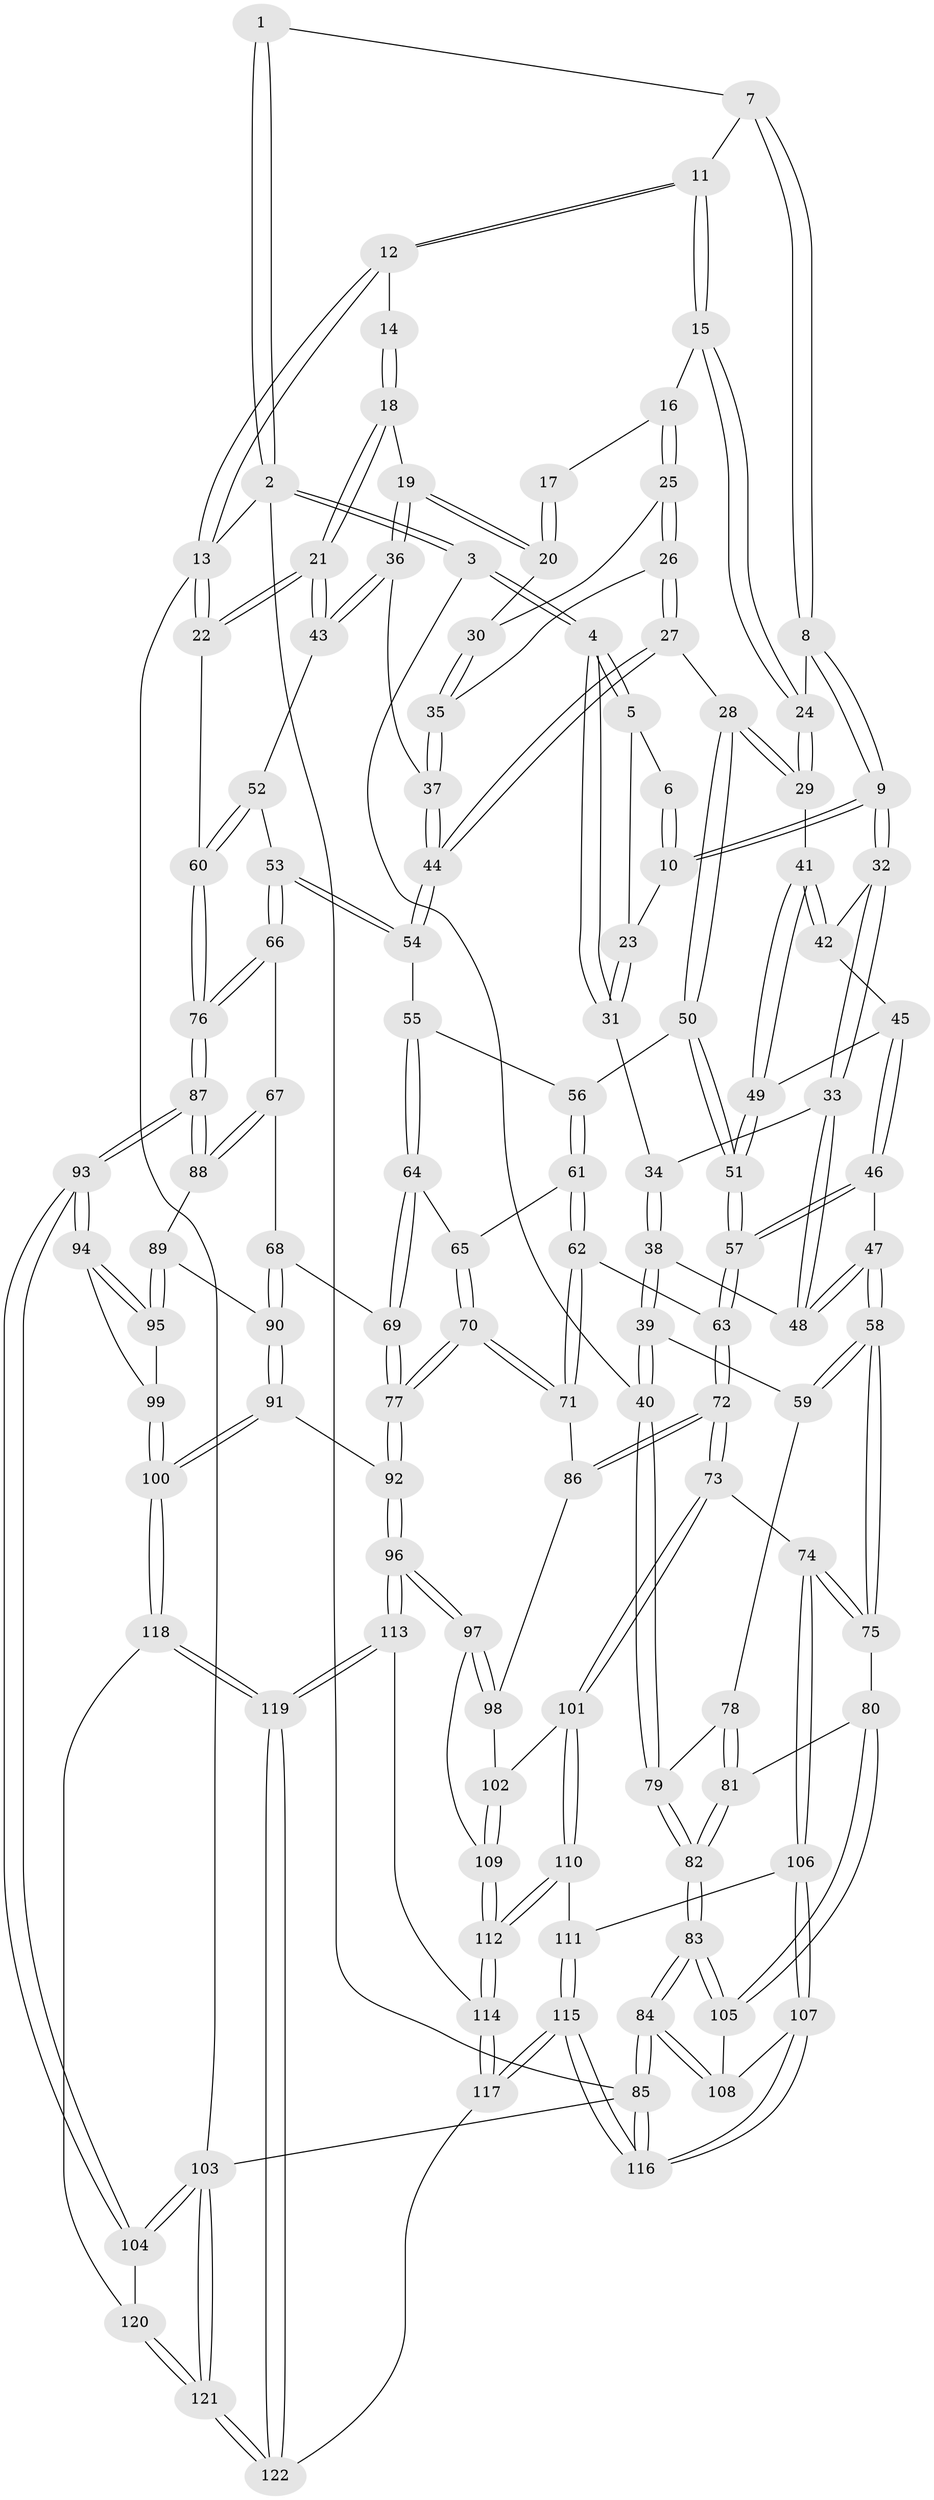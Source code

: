 // coarse degree distribution, {4: 0.40540540540540543, 3: 0.5675675675675675, 2: 0.02702702702702703}
// Generated by graph-tools (version 1.1) at 2025/38/03/04/25 23:38:33]
// undirected, 122 vertices, 302 edges
graph export_dot {
  node [color=gray90,style=filled];
  1 [pos="+0.31573498456812416+0"];
  2 [pos="+0+0"];
  3 [pos="+0+0.1423320194739434"];
  4 [pos="+0+0.1297793373797544"];
  5 [pos="+0.10894301509754846+0.07852755679933437"];
  6 [pos="+0.2881691414106565+0"];
  7 [pos="+0.45252700954469455+0"];
  8 [pos="+0.3691742759164541+0.1886881337504794"];
  9 [pos="+0.32574736325501474+0.21146481821499552"];
  10 [pos="+0.26189461139559245+0.13449233638211502"];
  11 [pos="+0.624404936463071+0"];
  12 [pos="+0.8692116046552923+0"];
  13 [pos="+1+0"];
  14 [pos="+0.9507913013697019+0.0709138917115047"];
  15 [pos="+0.6292922132520254+0"];
  16 [pos="+0.6936505902133595+0"];
  17 [pos="+0.8925121435919848+0.08017716255919409"];
  18 [pos="+1+0.1566281220801892"];
  19 [pos="+0.8562854009360442+0.19457591344324843"];
  20 [pos="+0.8397259085283473+0.18257632679701508"];
  21 [pos="+1+0.20188226700617742"];
  22 [pos="+1+0.21002169424210587"];
  23 [pos="+0.20449343912929757+0.13838833550764762"];
  24 [pos="+0.5261731981915316+0.1769215453376284"];
  25 [pos="+0.7445095924456789+0.11909999592165585"];
  26 [pos="+0.6802308771974298+0.25541008048701497"];
  27 [pos="+0.6499829976663801+0.2903304294098356"];
  28 [pos="+0.6165853321776683+0.2938952882410469"];
  29 [pos="+0.5693758969717292+0.2698849319664755"];
  30 [pos="+0.8362605236114904+0.18147197378703922"];
  31 [pos="+0.14879448450001537+0.1981774276556976"];
  32 [pos="+0.31960180829158147+0.23845713507122235"];
  33 [pos="+0.26439133243758883+0.27929372240967365"];
  34 [pos="+0.15528944737673422+0.22530250341985075"];
  35 [pos="+0.7769549777831856+0.25112964888167366"];
  36 [pos="+0.8716162121594093+0.3216449476186202"];
  37 [pos="+0.8215104737391895+0.33760319499674424"];
  38 [pos="+0.09327652245409736+0.31690441157670524"];
  39 [pos="+0.04632057311268572+0.3269866545231976"];
  40 [pos="+0+0.26723550424474224"];
  41 [pos="+0.5101942145598315+0.3134785686041674"];
  42 [pos="+0.3362668099164123+0.2607510585648102"];
  43 [pos="+0.8840908083689655+0.32694381316455856"];
  44 [pos="+0.7634899295402401+0.3728832987104829"];
  45 [pos="+0.36305612526209485+0.32465440138843477"];
  46 [pos="+0.3644698702621517+0.43481240828937817"];
  47 [pos="+0.23786174772961627+0.4420775997245634"];
  48 [pos="+0.22325473411743843+0.33934248674017803"];
  49 [pos="+0.4810218598780284+0.3551837880596977"];
  50 [pos="+0.6036414700352125+0.4037018788568225"];
  51 [pos="+0.4625349390501094+0.4371504297800381"];
  52 [pos="+0.9123219827311787+0.3879091862558029"];
  53 [pos="+0.887405148870929+0.4793055302488149"];
  54 [pos="+0.7618798778083872+0.4181789129567701"];
  55 [pos="+0.7526035624080957+0.43361787903806975"];
  56 [pos="+0.6163563818984443+0.44469504293815415"];
  57 [pos="+0.4350967329127108+0.4817459775381746"];
  58 [pos="+0.20357098710784052+0.49101863164114606"];
  59 [pos="+0.14424442044723212+0.4771801525618289"];
  60 [pos="+1+0.4644355826043535"];
  61 [pos="+0.6127802344447725+0.46170474755875324"];
  62 [pos="+0.45679580950532317+0.4983182049809677"];
  63 [pos="+0.43604644133903125+0.4851301666005546"];
  64 [pos="+0.7449007936888941+0.4883168095078761"];
  65 [pos="+0.6180685520115269+0.4807727443777615"];
  66 [pos="+0.8966135181037641+0.5041684947462162"];
  67 [pos="+0.8543072432557384+0.550827331877194"];
  68 [pos="+0.8033168102278163+0.5628262217473061"];
  69 [pos="+0.7467162381084056+0.5493208949481212"];
  70 [pos="+0.6278559469942027+0.6073560224308021"];
  71 [pos="+0.5431920665962464+0.598047457456543"];
  72 [pos="+0.309482052935194+0.6585171764944563"];
  73 [pos="+0.3061392710879892+0.6615239617797813"];
  74 [pos="+0.2991328098746702+0.6617332996001352"];
  75 [pos="+0.2333476137108464+0.6242372183783488"];
  76 [pos="+1+0.5830553674371978"];
  77 [pos="+0.6508847032700984+0.6230629477592724"];
  78 [pos="+0.07287799101080827+0.5050126084389507"];
  79 [pos="+0+0.3981950688308222"];
  80 [pos="+0.11827092041254729+0.6657523956349715"];
  81 [pos="+0.055892379206489005+0.6057159626457466"];
  82 [pos="+0+0.5721016784999295"];
  83 [pos="+0+0.7199355255911182"];
  84 [pos="+0+1"];
  85 [pos="+0+1"];
  86 [pos="+0.5193821238611661+0.6230240918734484"];
  87 [pos="+1+0.586778578745277"];
  88 [pos="+0.8827980957422044+0.6081455408806028"];
  89 [pos="+0.8808345777808307+0.6412525029298136"];
  90 [pos="+0.8168410401120321+0.6586051496229375"];
  91 [pos="+0.7468763097438541+0.778900397144342"];
  92 [pos="+0.6878869644191538+0.7641563897738065"];
  93 [pos="+1+0.6605012845018405"];
  94 [pos="+1+0.6700624601723896"];
  95 [pos="+0.9047672980104869+0.6700836885182794"];
  96 [pos="+0.6535669813875261+0.7885618361521277"];
  97 [pos="+0.5836707332547989+0.7816346646752769"];
  98 [pos="+0.4959970690234142+0.6906934188493282"];
  99 [pos="+0.8292958468092155+0.7924948593418862"];
  100 [pos="+0.8018267539660534+0.8125206216591404"];
  101 [pos="+0.35605065923050994+0.7054978047259439"];
  102 [pos="+0.4225648445975526+0.7301506614589942"];
  103 [pos="+1+1"];
  104 [pos="+1+0.7307027364717003"];
  105 [pos="+0.09104597884049993+0.7128701602123482"];
  106 [pos="+0.2407960209730126+0.8183593826630542"];
  107 [pos="+0.15820461995705545+0.8804425700528543"];
  108 [pos="+0.09470491277348976+0.7570445083050447"];
  109 [pos="+0.4784452191508622+0.805802345836127"];
  110 [pos="+0.372404679297917+0.8506638446125718"];
  111 [pos="+0.3210008228105212+0.8619468211562735"];
  112 [pos="+0.4386281154316403+0.8889373285900704"];
  113 [pos="+0.6213317042791948+0.8780279166592149"];
  114 [pos="+0.45352909321800616+0.9484940535065148"];
  115 [pos="+0.2683235522160003+1"];
  116 [pos="+0.01892185156136169+1"];
  117 [pos="+0.38935569742990034+1"];
  118 [pos="+0.8203357628575672+0.8481662643027947"];
  119 [pos="+0.6827753969737723+1"];
  120 [pos="+0.8379807917732129+0.859475721248358"];
  121 [pos="+1+1"];
  122 [pos="+0.6738979532324126+1"];
  1 -- 2;
  1 -- 2;
  1 -- 7;
  2 -- 3;
  2 -- 3;
  2 -- 13;
  2 -- 85;
  3 -- 4;
  3 -- 4;
  3 -- 40;
  4 -- 5;
  4 -- 5;
  4 -- 31;
  4 -- 31;
  5 -- 6;
  5 -- 23;
  6 -- 10;
  6 -- 10;
  7 -- 8;
  7 -- 8;
  7 -- 11;
  8 -- 9;
  8 -- 9;
  8 -- 24;
  9 -- 10;
  9 -- 10;
  9 -- 32;
  9 -- 32;
  10 -- 23;
  11 -- 12;
  11 -- 12;
  11 -- 15;
  11 -- 15;
  12 -- 13;
  12 -- 13;
  12 -- 14;
  13 -- 22;
  13 -- 22;
  13 -- 103;
  14 -- 18;
  14 -- 18;
  15 -- 16;
  15 -- 24;
  15 -- 24;
  16 -- 17;
  16 -- 25;
  16 -- 25;
  17 -- 20;
  17 -- 20;
  18 -- 19;
  18 -- 21;
  18 -- 21;
  19 -- 20;
  19 -- 20;
  19 -- 36;
  19 -- 36;
  20 -- 30;
  21 -- 22;
  21 -- 22;
  21 -- 43;
  21 -- 43;
  22 -- 60;
  23 -- 31;
  23 -- 31;
  24 -- 29;
  24 -- 29;
  25 -- 26;
  25 -- 26;
  25 -- 30;
  26 -- 27;
  26 -- 27;
  26 -- 35;
  27 -- 28;
  27 -- 44;
  27 -- 44;
  28 -- 29;
  28 -- 29;
  28 -- 50;
  28 -- 50;
  29 -- 41;
  30 -- 35;
  30 -- 35;
  31 -- 34;
  32 -- 33;
  32 -- 33;
  32 -- 42;
  33 -- 34;
  33 -- 48;
  33 -- 48;
  34 -- 38;
  34 -- 38;
  35 -- 37;
  35 -- 37;
  36 -- 37;
  36 -- 43;
  36 -- 43;
  37 -- 44;
  37 -- 44;
  38 -- 39;
  38 -- 39;
  38 -- 48;
  39 -- 40;
  39 -- 40;
  39 -- 59;
  40 -- 79;
  40 -- 79;
  41 -- 42;
  41 -- 42;
  41 -- 49;
  41 -- 49;
  42 -- 45;
  43 -- 52;
  44 -- 54;
  44 -- 54;
  45 -- 46;
  45 -- 46;
  45 -- 49;
  46 -- 47;
  46 -- 57;
  46 -- 57;
  47 -- 48;
  47 -- 48;
  47 -- 58;
  47 -- 58;
  49 -- 51;
  49 -- 51;
  50 -- 51;
  50 -- 51;
  50 -- 56;
  51 -- 57;
  51 -- 57;
  52 -- 53;
  52 -- 60;
  52 -- 60;
  53 -- 54;
  53 -- 54;
  53 -- 66;
  53 -- 66;
  54 -- 55;
  55 -- 56;
  55 -- 64;
  55 -- 64;
  56 -- 61;
  56 -- 61;
  57 -- 63;
  57 -- 63;
  58 -- 59;
  58 -- 59;
  58 -- 75;
  58 -- 75;
  59 -- 78;
  60 -- 76;
  60 -- 76;
  61 -- 62;
  61 -- 62;
  61 -- 65;
  62 -- 63;
  62 -- 71;
  62 -- 71;
  63 -- 72;
  63 -- 72;
  64 -- 65;
  64 -- 69;
  64 -- 69;
  65 -- 70;
  65 -- 70;
  66 -- 67;
  66 -- 76;
  66 -- 76;
  67 -- 68;
  67 -- 88;
  67 -- 88;
  68 -- 69;
  68 -- 90;
  68 -- 90;
  69 -- 77;
  69 -- 77;
  70 -- 71;
  70 -- 71;
  70 -- 77;
  70 -- 77;
  71 -- 86;
  72 -- 73;
  72 -- 73;
  72 -- 86;
  72 -- 86;
  73 -- 74;
  73 -- 101;
  73 -- 101;
  74 -- 75;
  74 -- 75;
  74 -- 106;
  74 -- 106;
  75 -- 80;
  76 -- 87;
  76 -- 87;
  77 -- 92;
  77 -- 92;
  78 -- 79;
  78 -- 81;
  78 -- 81;
  79 -- 82;
  79 -- 82;
  80 -- 81;
  80 -- 105;
  80 -- 105;
  81 -- 82;
  81 -- 82;
  82 -- 83;
  82 -- 83;
  83 -- 84;
  83 -- 84;
  83 -- 105;
  83 -- 105;
  84 -- 85;
  84 -- 85;
  84 -- 108;
  84 -- 108;
  85 -- 116;
  85 -- 116;
  85 -- 103;
  86 -- 98;
  87 -- 88;
  87 -- 88;
  87 -- 93;
  87 -- 93;
  88 -- 89;
  89 -- 90;
  89 -- 95;
  89 -- 95;
  90 -- 91;
  90 -- 91;
  91 -- 92;
  91 -- 100;
  91 -- 100;
  92 -- 96;
  92 -- 96;
  93 -- 94;
  93 -- 94;
  93 -- 104;
  93 -- 104;
  94 -- 95;
  94 -- 95;
  94 -- 99;
  95 -- 99;
  96 -- 97;
  96 -- 97;
  96 -- 113;
  96 -- 113;
  97 -- 98;
  97 -- 98;
  97 -- 109;
  98 -- 102;
  99 -- 100;
  99 -- 100;
  100 -- 118;
  100 -- 118;
  101 -- 102;
  101 -- 110;
  101 -- 110;
  102 -- 109;
  102 -- 109;
  103 -- 104;
  103 -- 104;
  103 -- 121;
  103 -- 121;
  104 -- 120;
  105 -- 108;
  106 -- 107;
  106 -- 107;
  106 -- 111;
  107 -- 108;
  107 -- 116;
  107 -- 116;
  109 -- 112;
  109 -- 112;
  110 -- 111;
  110 -- 112;
  110 -- 112;
  111 -- 115;
  111 -- 115;
  112 -- 114;
  112 -- 114;
  113 -- 114;
  113 -- 119;
  113 -- 119;
  114 -- 117;
  114 -- 117;
  115 -- 116;
  115 -- 116;
  115 -- 117;
  115 -- 117;
  117 -- 122;
  118 -- 119;
  118 -- 119;
  118 -- 120;
  119 -- 122;
  119 -- 122;
  120 -- 121;
  120 -- 121;
  121 -- 122;
  121 -- 122;
}
